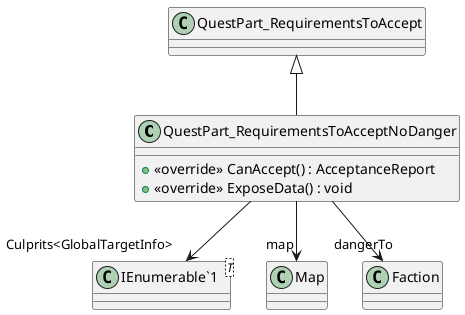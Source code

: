 @startuml
class QuestPart_RequirementsToAcceptNoDanger {
    + <<override>> CanAccept() : AcceptanceReport
    + <<override>> ExposeData() : void
}
class "IEnumerable`1"<T> {
}
QuestPart_RequirementsToAccept <|-- QuestPart_RequirementsToAcceptNoDanger
QuestPart_RequirementsToAcceptNoDanger --> "map" Map
QuestPart_RequirementsToAcceptNoDanger --> "dangerTo" Faction
QuestPart_RequirementsToAcceptNoDanger --> "Culprits<GlobalTargetInfo>" "IEnumerable`1"
@enduml
